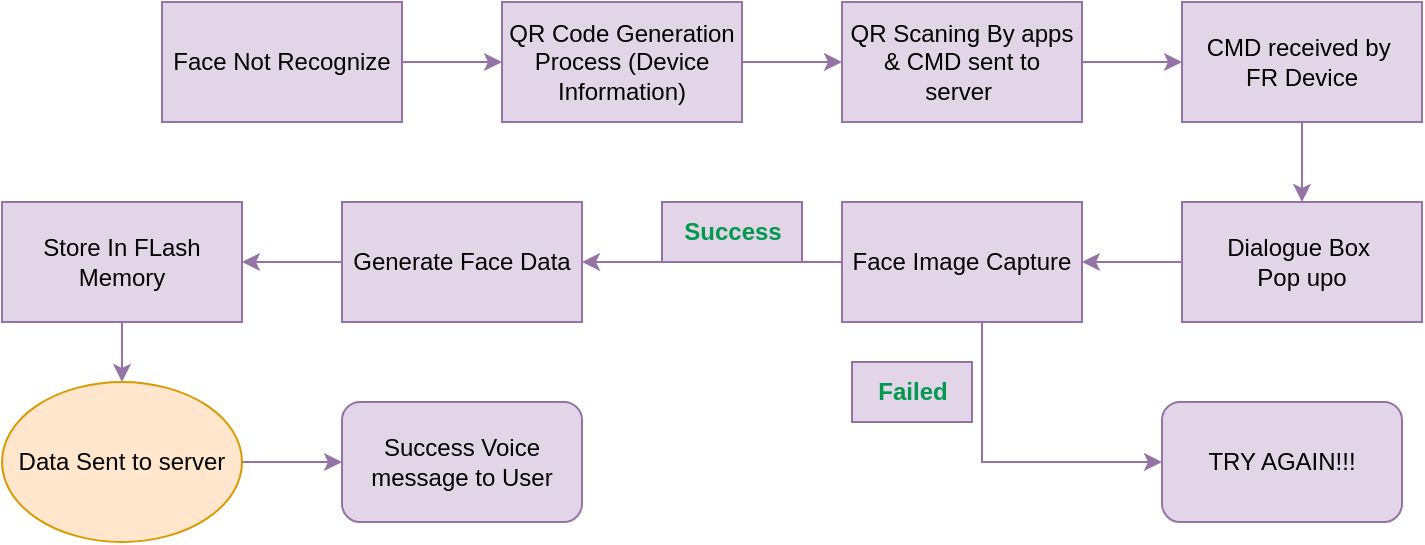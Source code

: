 <mxfile version="24.6.4" type="device">
  <diagram name="Page-1" id="aD_cKOuaNYxG7YaCkV-d">
    <mxGraphModel dx="1050" dy="522" grid="1" gridSize="10" guides="1" tooltips="1" connect="1" arrows="1" fold="1" page="1" pageScale="1" pageWidth="827" pageHeight="1169" math="0" shadow="0">
      <root>
        <mxCell id="0" />
        <mxCell id="1" parent="0" />
        <mxCell id="DbRBNetAcuYP5N-v9lAM-11" value="" style="edgeStyle=orthogonalEdgeStyle;rounded=0;orthogonalLoop=1;jettySize=auto;html=1;fillColor=#e1d5e7;strokeColor=#9673a6;" edge="1" parent="1" source="DbRBNetAcuYP5N-v9lAM-1" target="DbRBNetAcuYP5N-v9lAM-2">
          <mxGeometry relative="1" as="geometry" />
        </mxCell>
        <mxCell id="DbRBNetAcuYP5N-v9lAM-1" value="Face Not Recognize" style="rounded=0;whiteSpace=wrap;html=1;fillColor=#e1d5e7;strokeColor=#9673a6;" vertex="1" parent="1">
          <mxGeometry x="130" y="170" width="120" height="60" as="geometry" />
        </mxCell>
        <mxCell id="DbRBNetAcuYP5N-v9lAM-12" value="" style="edgeStyle=orthogonalEdgeStyle;rounded=0;orthogonalLoop=1;jettySize=auto;html=1;fillColor=#e1d5e7;strokeColor=#9673a6;" edge="1" parent="1" source="DbRBNetAcuYP5N-v9lAM-2" target="DbRBNetAcuYP5N-v9lAM-3">
          <mxGeometry relative="1" as="geometry" />
        </mxCell>
        <mxCell id="DbRBNetAcuYP5N-v9lAM-2" value="QR Code Generation Process (Device Information)" style="rounded=0;whiteSpace=wrap;html=1;fillColor=#e1d5e7;strokeColor=#9673a6;" vertex="1" parent="1">
          <mxGeometry x="300" y="170" width="120" height="60" as="geometry" />
        </mxCell>
        <mxCell id="DbRBNetAcuYP5N-v9lAM-13" value="" style="edgeStyle=orthogonalEdgeStyle;rounded=0;orthogonalLoop=1;jettySize=auto;html=1;fillColor=#e1d5e7;strokeColor=#9673a6;" edge="1" parent="1" source="DbRBNetAcuYP5N-v9lAM-3" target="DbRBNetAcuYP5N-v9lAM-4">
          <mxGeometry relative="1" as="geometry" />
        </mxCell>
        <mxCell id="DbRBNetAcuYP5N-v9lAM-3" value="QR Scaning By apps&lt;br&gt;&amp;amp; CMD sent to server&amp;nbsp;" style="rounded=0;whiteSpace=wrap;html=1;fillColor=#e1d5e7;strokeColor=#9673a6;" vertex="1" parent="1">
          <mxGeometry x="470" y="170" width="120" height="60" as="geometry" />
        </mxCell>
        <mxCell id="DbRBNetAcuYP5N-v9lAM-14" value="" style="edgeStyle=orthogonalEdgeStyle;rounded=0;orthogonalLoop=1;jettySize=auto;html=1;fillColor=#e1d5e7;strokeColor=#9673a6;" edge="1" parent="1" source="DbRBNetAcuYP5N-v9lAM-4" target="DbRBNetAcuYP5N-v9lAM-5">
          <mxGeometry relative="1" as="geometry" />
        </mxCell>
        <mxCell id="DbRBNetAcuYP5N-v9lAM-4" value="CMD received by&amp;nbsp;&lt;br&gt;FR Device" style="rounded=0;whiteSpace=wrap;html=1;fillColor=#e1d5e7;strokeColor=#9673a6;" vertex="1" parent="1">
          <mxGeometry x="640" y="170" width="120" height="60" as="geometry" />
        </mxCell>
        <mxCell id="DbRBNetAcuYP5N-v9lAM-15" value="" style="edgeStyle=orthogonalEdgeStyle;rounded=0;orthogonalLoop=1;jettySize=auto;html=1;fillColor=#e1d5e7;strokeColor=#9673a6;" edge="1" parent="1" source="DbRBNetAcuYP5N-v9lAM-5" target="DbRBNetAcuYP5N-v9lAM-6">
          <mxGeometry relative="1" as="geometry" />
        </mxCell>
        <mxCell id="DbRBNetAcuYP5N-v9lAM-5" value="Dialogue Box&amp;nbsp;&lt;br&gt;Pop upo" style="rounded=0;whiteSpace=wrap;html=1;fillColor=#e1d5e7;strokeColor=#9673a6;" vertex="1" parent="1">
          <mxGeometry x="640" y="270" width="120" height="60" as="geometry" />
        </mxCell>
        <mxCell id="DbRBNetAcuYP5N-v9lAM-16" value="" style="edgeStyle=orthogonalEdgeStyle;rounded=0;orthogonalLoop=1;jettySize=auto;html=1;fillColor=#e1d5e7;strokeColor=#9673a6;" edge="1" parent="1" source="DbRBNetAcuYP5N-v9lAM-6" target="DbRBNetAcuYP5N-v9lAM-7">
          <mxGeometry relative="1" as="geometry" />
        </mxCell>
        <mxCell id="DbRBNetAcuYP5N-v9lAM-23" style="edgeStyle=orthogonalEdgeStyle;rounded=0;orthogonalLoop=1;jettySize=auto;html=1;entryX=0;entryY=0.5;entryDx=0;entryDy=0;strokeColor=#9673a6;fillColor=#e1d5e7;" edge="1" parent="1" source="DbRBNetAcuYP5N-v9lAM-6" target="DbRBNetAcuYP5N-v9lAM-22">
          <mxGeometry relative="1" as="geometry">
            <Array as="points">
              <mxPoint x="540" y="400" />
            </Array>
          </mxGeometry>
        </mxCell>
        <mxCell id="DbRBNetAcuYP5N-v9lAM-6" value="Face Image Capture" style="rounded=0;whiteSpace=wrap;html=1;fillColor=#e1d5e7;strokeColor=#9673a6;" vertex="1" parent="1">
          <mxGeometry x="470" y="270" width="120" height="60" as="geometry" />
        </mxCell>
        <mxCell id="DbRBNetAcuYP5N-v9lAM-17" value="" style="edgeStyle=orthogonalEdgeStyle;rounded=0;orthogonalLoop=1;jettySize=auto;html=1;fillColor=#e1d5e7;strokeColor=#9673a6;" edge="1" parent="1" source="DbRBNetAcuYP5N-v9lAM-7" target="DbRBNetAcuYP5N-v9lAM-8">
          <mxGeometry relative="1" as="geometry" />
        </mxCell>
        <mxCell id="DbRBNetAcuYP5N-v9lAM-7" value="Generate Face Data" style="rounded=0;whiteSpace=wrap;html=1;fillColor=#e1d5e7;strokeColor=#9673a6;" vertex="1" parent="1">
          <mxGeometry x="220" y="270" width="120" height="60" as="geometry" />
        </mxCell>
        <mxCell id="DbRBNetAcuYP5N-v9lAM-18" value="" style="edgeStyle=orthogonalEdgeStyle;rounded=0;orthogonalLoop=1;jettySize=auto;html=1;fillColor=#e1d5e7;strokeColor=#9673a6;" edge="1" parent="1" source="DbRBNetAcuYP5N-v9lAM-8" target="DbRBNetAcuYP5N-v9lAM-9">
          <mxGeometry relative="1" as="geometry" />
        </mxCell>
        <mxCell id="DbRBNetAcuYP5N-v9lAM-8" value="Store In FLash Memory" style="rounded=0;whiteSpace=wrap;html=1;fillColor=#e1d5e7;strokeColor=#9673a6;" vertex="1" parent="1">
          <mxGeometry x="50" y="270" width="120" height="60" as="geometry" />
        </mxCell>
        <mxCell id="DbRBNetAcuYP5N-v9lAM-19" value="" style="edgeStyle=orthogonalEdgeStyle;rounded=0;orthogonalLoop=1;jettySize=auto;html=1;fillColor=#e1d5e7;strokeColor=#9673a6;" edge="1" parent="1" source="DbRBNetAcuYP5N-v9lAM-9" target="DbRBNetAcuYP5N-v9lAM-10">
          <mxGeometry relative="1" as="geometry" />
        </mxCell>
        <mxCell id="DbRBNetAcuYP5N-v9lAM-9" value="Data Sent to server" style="ellipse;whiteSpace=wrap;html=1;fillColor=#ffe6cc;strokeColor=#d79b00;" vertex="1" parent="1">
          <mxGeometry x="50" y="360" width="120" height="80" as="geometry" />
        </mxCell>
        <mxCell id="DbRBNetAcuYP5N-v9lAM-10" value="Success Voice message to User" style="rounded=1;whiteSpace=wrap;html=1;fillColor=#e1d5e7;strokeColor=#9673a6;" vertex="1" parent="1">
          <mxGeometry x="220" y="370" width="120" height="60" as="geometry" />
        </mxCell>
        <mxCell id="DbRBNetAcuYP5N-v9lAM-21" value="&lt;font color=&quot;#00994d&quot;&gt;&lt;b&gt;Success&lt;/b&gt;&lt;/font&gt;" style="text;html=1;align=center;verticalAlign=middle;resizable=0;points=[];autosize=1;strokeColor=#9673a6;fillColor=#e1d5e7;" vertex="1" parent="1">
          <mxGeometry x="380" y="270" width="70" height="30" as="geometry" />
        </mxCell>
        <mxCell id="DbRBNetAcuYP5N-v9lAM-22" value="TRY AGAIN!!!" style="rounded=1;whiteSpace=wrap;html=1;fillColor=#e1d5e7;strokeColor=#9673a6;" vertex="1" parent="1">
          <mxGeometry x="630" y="370" width="120" height="60" as="geometry" />
        </mxCell>
        <mxCell id="DbRBNetAcuYP5N-v9lAM-24" value="&lt;font color=&quot;#00994d&quot;&gt;&lt;b&gt;Failed&lt;/b&gt;&lt;/font&gt;" style="text;html=1;align=center;verticalAlign=middle;resizable=0;points=[];autosize=1;strokeColor=#9673a6;fillColor=#e1d5e7;" vertex="1" parent="1">
          <mxGeometry x="475" y="350" width="60" height="30" as="geometry" />
        </mxCell>
      </root>
    </mxGraphModel>
  </diagram>
</mxfile>
